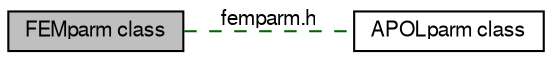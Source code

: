 digraph "FEMparm class"
{
  edge [fontname="FreeSans",fontsize="10",labelfontname="FreeSans",labelfontsize="10"];
  node [fontname="FreeSans",fontsize="10",shape=record];
  rankdir=LR;
  Node1 [label="APOLparm class",height=0.2,width=0.4,color="black", fillcolor="white", style="filled",URL="$group___a_p_o_lparm.html",tooltip="Parameter structure for APOL-specific variables from input files."];
  Node0 [label="FEMparm class",height=0.2,width=0.4,color="black", fillcolor="grey75", style="filled" fontcolor="black"];
  Node0->Node1 [shape=plaintext, label="femparm.h", color="darkgreen", dir="none", style="dashed"];
}
